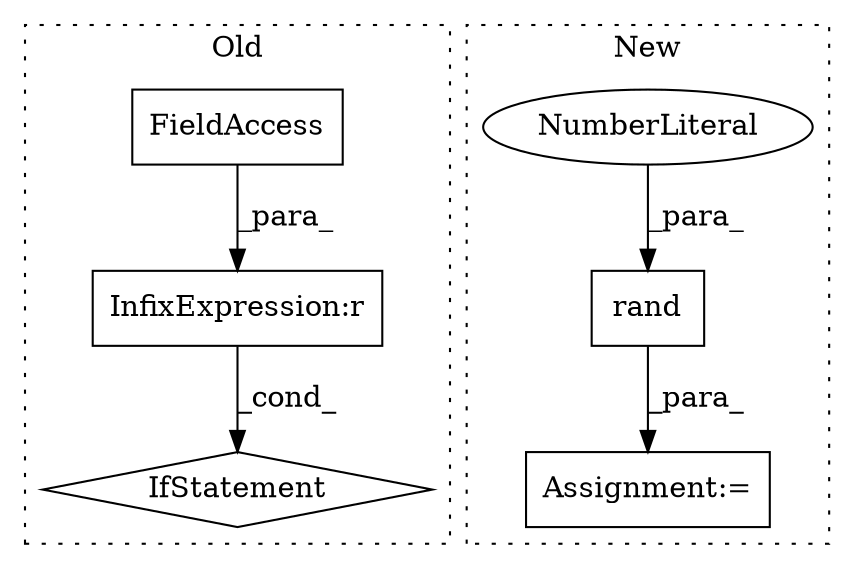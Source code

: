 digraph G {
subgraph cluster0 {
1 [label="IfStatement" a="25" s="992,1019" l="4,2" shape="diamond"];
5 [label="InfixExpression:r" a="27" s="1011" l="4" shape="box"];
6 [label="FieldAccess" a="22" s="996" l="15" shape="box"];
label = "Old";
style="dotted";
}
subgraph cluster1 {
2 [label="rand" a="32" s="639,653" l="5,1" shape="box"];
3 [label="Assignment:=" a="7" s="632" l="1" shape="box"];
4 [label="NumberLiteral" a="34" s="646" l="3" shape="ellipse"];
label = "New";
style="dotted";
}
2 -> 3 [label="_para_"];
4 -> 2 [label="_para_"];
5 -> 1 [label="_cond_"];
6 -> 5 [label="_para_"];
}